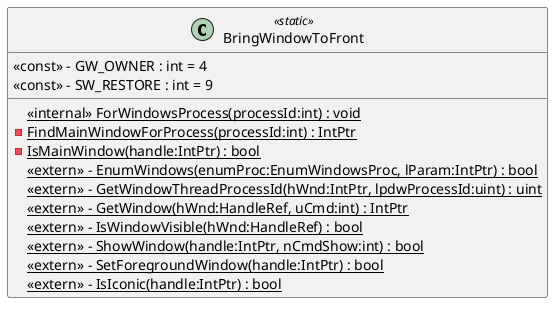 @startuml
class BringWindowToFront <<static>> {
    <<internal>> {static} ForWindowsProcess(processId:int) : void
    {static} - FindMainWindowForProcess(processId:int) : IntPtr
    {static} - IsMainWindow(handle:IntPtr) : bool
    {static} <<extern>> - EnumWindows(enumProc:EnumWindowsProc, lParam:IntPtr) : bool
    {static} <<extern>> - GetWindowThreadProcessId(hWnd:IntPtr, lpdwProcessId:uint) : uint
    {static} <<extern>> - GetWindow(hWnd:HandleRef, uCmd:int) : IntPtr
    {static} <<extern>> - IsWindowVisible(hWnd:HandleRef) : bool
    {static} <<extern>> - ShowWindow(handle:IntPtr, nCmdShow:int) : bool
    {static} <<extern>> - SetForegroundWindow(handle:IntPtr) : bool
    {static} <<extern>> - IsIconic(handle:IntPtr) : bool
    <<const>> - GW_OWNER : int = 4
    <<const>> - SW_RESTORE : int = 9
}
@enduml
